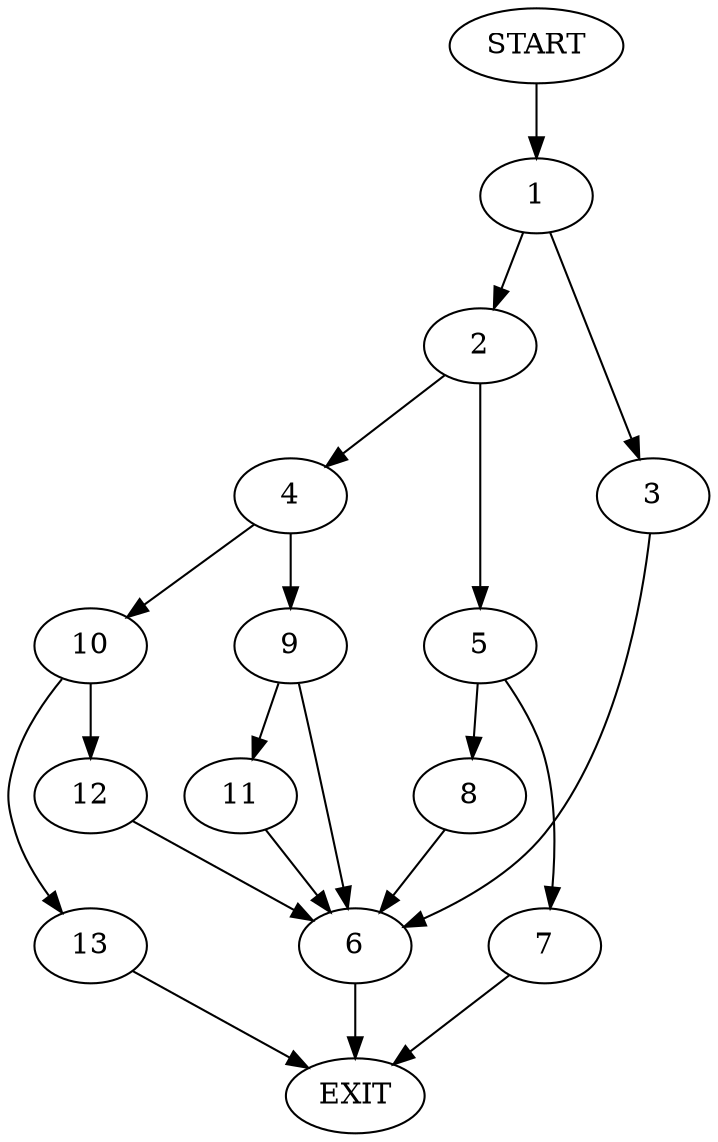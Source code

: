 digraph {
0 [label="START"]
14 [label="EXIT"]
0 -> 1
1 -> 2
1 -> 3
2 -> 4
2 -> 5
3 -> 6
6 -> 14
5 -> 7
5 -> 8
4 -> 9
4 -> 10
7 -> 14
8 -> 6
9 -> 6
9 -> 11
10 -> 12
10 -> 13
12 -> 6
13 -> 14
11 -> 6
}
